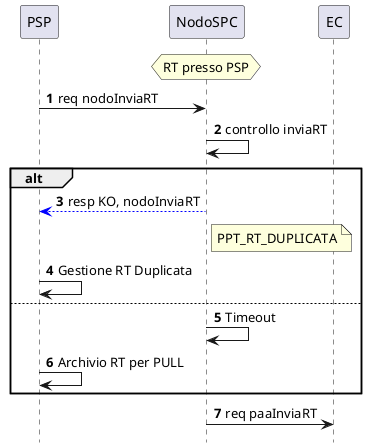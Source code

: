@startuml
hide footbox
autonumber 


participant PSP
participant NodoSPC
participant EC

hnote over NodoSPC : RT presso PSP

PSP -> NodoSPC: req nodoInviaRT
   NodoSPC -> NodoSPC : controllo inviaRT
   
alt

   NodoSPC -[#0000FF]-> PSP : resp KO, nodoInviaRT 
   note right NodoSPC : PPT_RT_DUPLICATA
   PSP -> PSP : Gestione RT Duplicata
   else
   NodoSPC -> NodoSPC : Timeout
   PSP -> PSP : Archivio RT per PULL
end


NodoSPC -> EC : req paaInviaRT
